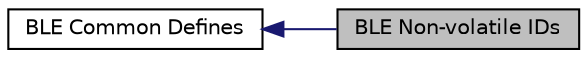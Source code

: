 digraph "BLE Non-volatile IDs"
{
  edge [fontname="Helvetica",fontsize="10",labelfontname="Helvetica",labelfontsize="10"];
  node [fontname="Helvetica",fontsize="10",shape=record];
  rankdir=LR;
  Node0 [label="BLE Non-volatile IDs",height=0.2,width=0.4,color="black", fillcolor="grey75", style="filled" fontcolor="black"];
  Node1 [label="BLE Common Defines",height=0.2,width=0.4,color="black", fillcolor="white", style="filled",URL="$group___b_l_e___c_o_m_m_o_n___d_e_f_i_n_e_s.html"];
  Node1->Node0 [shape=plaintext, color="midnightblue", dir="back", style="solid"];
}
